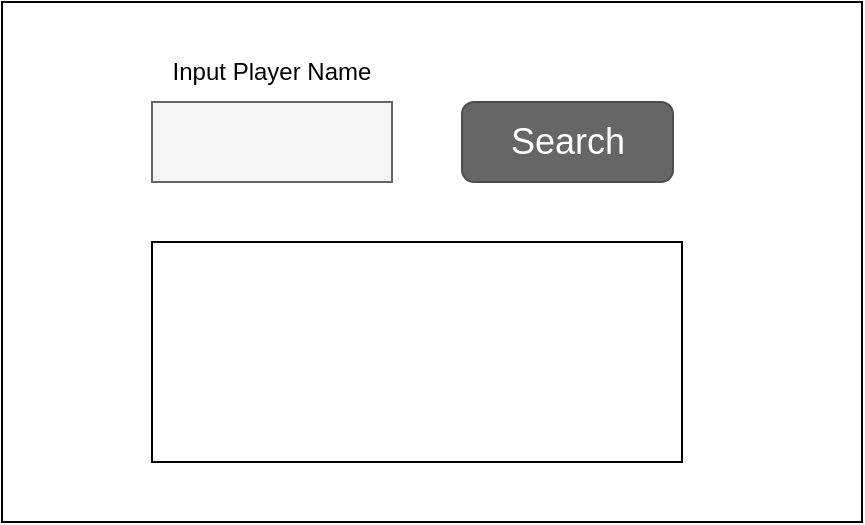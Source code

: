 <mxfile>
    <diagram id="tTkzYthikH9ZpHAPBEqw" name="ページ1">
        <mxGraphModel dx="434" dy="450" grid="1" gridSize="10" guides="1" tooltips="1" connect="1" arrows="1" fold="1" page="1" pageScale="1" pageWidth="827" pageHeight="1169" math="0" shadow="0">
            <root>
                <mxCell id="0"/>
                <mxCell id="1" parent="0"/>
                <mxCell id="12" value="" style="group;strokeWidth=1;" parent="1" vertex="1" connectable="0">
                    <mxGeometry x="50" y="60" width="430" height="260" as="geometry"/>
                </mxCell>
                <mxCell id="2" value="" style="rounded=0;whiteSpace=wrap;html=1;strokeColor=default;" parent="12" vertex="1">
                    <mxGeometry width="430" height="260" as="geometry"/>
                </mxCell>
                <mxCell id="5" value="" style="group" parent="12" vertex="1" connectable="0">
                    <mxGeometry x="75" y="20" width="120" height="70" as="geometry"/>
                </mxCell>
                <mxCell id="4" value="Input Player Name" style="text;html=1;strokeColor=none;fillColor=none;align=center;verticalAlign=middle;whiteSpace=wrap;rounded=0;" parent="5" vertex="1">
                    <mxGeometry x="5" width="110" height="30" as="geometry"/>
                </mxCell>
                <mxCell id="3" value="" style="rounded=0;whiteSpace=wrap;html=1;fillColor=#f5f5f5;fontColor=#333333;strokeColor=#666666;" parent="5" vertex="1">
                    <mxGeometry y="30" width="120" height="40" as="geometry"/>
                </mxCell>
                <mxCell id="9" value="Search" style="rounded=1;html=1;shadow=0;dashed=0;whiteSpace=wrap;fontSize=18;fillColor=#666666;align=center;strokeColor=#4D4D4D;fontColor=#ffffff;" parent="12" vertex="1">
                    <mxGeometry x="230" y="50" width="105.5" height="40" as="geometry"/>
                </mxCell>
                <mxCell id="13" value="" style="rounded=0;whiteSpace=wrap;html=1;" parent="12" vertex="1">
                    <mxGeometry x="75" y="120" width="265" height="110" as="geometry"/>
                </mxCell>
            </root>
        </mxGraphModel>
    </diagram>
    <diagram id="UBXT6sbHdiYpDBhyY3sg" name="ページ2">
        <mxGraphModel dx="434" dy="450" grid="1" gridSize="10" guides="1" tooltips="1" connect="1" arrows="0" fold="1" page="1" pageScale="1" pageWidth="827" pageHeight="1169" math="0" shadow="0">
            <root>
                <mxCell id="0"/>
                <mxCell id="1" parent="0"/>
                <mxCell id="gYManerxKxG4PXIyMZNo-2" value="バックエンド" style="rounded=0;whiteSpace=wrap;html=1;fillColor=#dae8fc;strokeColor=#6c8ebf;" vertex="1" parent="1">
                    <mxGeometry x="180" y="160" width="120" height="60" as="geometry"/>
                </mxCell>
                <mxCell id="gYManerxKxG4PXIyMZNo-3" value="フロントエンド" style="rounded=0;whiteSpace=wrap;html=1;fillColor=#d5e8d4;strokeColor=#82b366;" vertex="1" parent="1">
                    <mxGeometry x="180" y="270" width="120" height="60" as="geometry"/>
                </mxCell>
                <mxCell id="gYManerxKxG4PXIyMZNo-4" value="ブラウザ" style="rounded=0;whiteSpace=wrap;html=1;fillColor=#e1d5e7;strokeColor=#9673a6;" vertex="1" parent="1">
                    <mxGeometry x="180" y="370" width="120" height="60" as="geometry"/>
                </mxCell>
                <mxCell id="gYManerxKxG4PXIyMZNo-7" value="" style="endArrow=classic;startArrow=classic;html=1;entryX=0.5;entryY=1;entryDx=0;entryDy=0;" edge="1" parent="1" source="gYManerxKxG4PXIyMZNo-3" target="gYManerxKxG4PXIyMZNo-2">
                    <mxGeometry width="50" height="50" relative="1" as="geometry">
                        <mxPoint x="200" y="260" as="sourcePoint"/>
                        <mxPoint x="250" y="230" as="targetPoint"/>
                    </mxGeometry>
                </mxCell>
                <mxCell id="gYManerxKxG4PXIyMZNo-8" value="" style="endArrow=classic;startArrow=classic;html=1;entryX=0.5;entryY=1;entryDx=0;entryDy=0;exitX=0.5;exitY=0;exitDx=0;exitDy=0;entryPerimeter=0;" edge="1" parent="1" source="gYManerxKxG4PXIyMZNo-2" target="gYManerxKxG4PXIyMZNo-14">
                    <mxGeometry width="50" height="50" relative="1" as="geometry">
                        <mxPoint x="250" y="280" as="sourcePoint"/>
                        <mxPoint x="240" y="130" as="targetPoint"/>
                    </mxGeometry>
                </mxCell>
                <mxCell id="gYManerxKxG4PXIyMZNo-9" value="" style="endArrow=classic;startArrow=classic;html=1;entryX=0.5;entryY=1;entryDx=0;entryDy=0;exitX=0.5;exitY=0;exitDx=0;exitDy=0;" edge="1" parent="1" source="gYManerxKxG4PXIyMZNo-4" target="gYManerxKxG4PXIyMZNo-3">
                    <mxGeometry width="50" height="50" relative="1" as="geometry">
                        <mxPoint x="260" y="290" as="sourcePoint"/>
                        <mxPoint x="260" y="250" as="targetPoint"/>
                    </mxGeometry>
                </mxCell>
                <mxCell id="gYManerxKxG4PXIyMZNo-10" value="Actor" style="shape=umlActor;verticalLabelPosition=bottom;verticalAlign=top;html=1;outlineConnect=0;" vertex="1" parent="1">
                    <mxGeometry x="225" y="460" width="30" height="60" as="geometry"/>
                </mxCell>
                <mxCell id="gYManerxKxG4PXIyMZNo-11" value="" style="endArrow=classic;startArrow=classic;html=1;entryX=0.5;entryY=1;entryDx=0;entryDy=0;" edge="1" parent="1" source="gYManerxKxG4PXIyMZNo-10" target="gYManerxKxG4PXIyMZNo-4">
                    <mxGeometry width="50" height="50" relative="1" as="geometry">
                        <mxPoint x="270" y="300" as="sourcePoint"/>
                        <mxPoint x="270" y="260" as="targetPoint"/>
                    </mxGeometry>
                </mxCell>
                <mxCell id="gYManerxKxG4PXIyMZNo-14" value="サーバ" style="shape=cylinder3;whiteSpace=wrap;html=1;boundedLbl=1;backgroundOutline=1;size=15;fillColor=#ffe6cc;strokeColor=#d79b00;" vertex="1" parent="1">
                    <mxGeometry x="210" y="30" width="60" height="80" as="geometry"/>
                </mxCell>
            </root>
        </mxGraphModel>
    </diagram>
</mxfile>